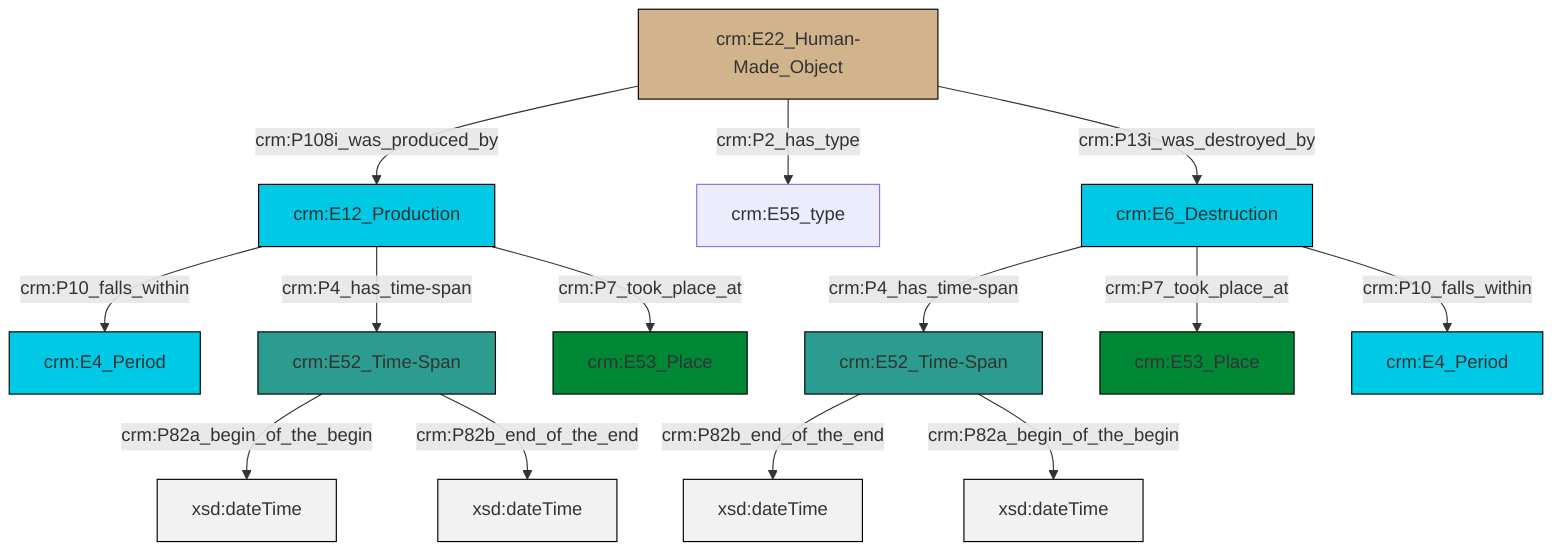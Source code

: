 graph TD
classDef Literal fill:#f2f2f2,stroke:#000000;
classDef CRM_Entity fill:#FFFFFF,stroke:#000000;
classDef Temporal_Entity fill:#00C9E6, stroke:#000000;
classDef Type fill:#E18312, stroke:#000000;
classDef Time-Span fill:#2C9C91, stroke:#000000;
classDef Appellation fill:#FFEB7F, stroke:#000000;
classDef Place fill:#008836, stroke:#000000;
classDef Persistent_Item fill:#B266B2, stroke:#000000;
classDef Conceptual_Object fill:#FFD700, stroke:#000000;
classDef Physical_Thing fill:#D2B48C, stroke:#000000;
classDef Actor fill:#f58aad, stroke:#000000;
classDef PC_Classes fill:#4ce600, stroke:#000000;
classDef Multi fill:#cccccc,stroke:#000000;

0["crm:E22_Human-Made_Object"]:::Physical_Thing -->|crm:P108i_was_produced_by| 2["crm:E12_Production"]:::Temporal_Entity
3["crm:E52_Time-Span"]:::Time-Span -->|crm:P82b_end_of_the_end| 9[xsd:dateTime]:::Literal
10["crm:E6_Destruction"]:::Temporal_Entity -->|crm:P4_has_time-span| 3["crm:E52_Time-Span"]:::Time-Span
2["crm:E12_Production"]:::Temporal_Entity -->|crm:P10_falls_within| 11["crm:E4_Period"]:::Temporal_Entity
0["crm:E22_Human-Made_Object"]:::Physical_Thing -->|crm:P2_has_type| 7["crm:E55_type"]:::Default
12["crm:E52_Time-Span"]:::Time-Span -->|crm:P82a_begin_of_the_begin| 13[xsd:dateTime]:::Literal
12["crm:E52_Time-Span"]:::Time-Span -->|crm:P82b_end_of_the_end| 14[xsd:dateTime]:::Literal
0["crm:E22_Human-Made_Object"]:::Physical_Thing -->|crm:P13i_was_destroyed_by| 10["crm:E6_Destruction"]:::Temporal_Entity
2["crm:E12_Production"]:::Temporal_Entity -->|crm:P4_has_time-span| 12["crm:E52_Time-Span"]:::Time-Span
3["crm:E52_Time-Span"]:::Time-Span -->|crm:P82a_begin_of_the_begin| 20[xsd:dateTime]:::Literal
10["crm:E6_Destruction"]:::Temporal_Entity -->|crm:P7_took_place_at| 5["crm:E53_Place"]:::Place
2["crm:E12_Production"]:::Temporal_Entity -->|crm:P7_took_place_at| 21["crm:E53_Place"]:::Place
10["crm:E6_Destruction"]:::Temporal_Entity -->|crm:P10_falls_within| 17["crm:E4_Period"]:::Temporal_Entity